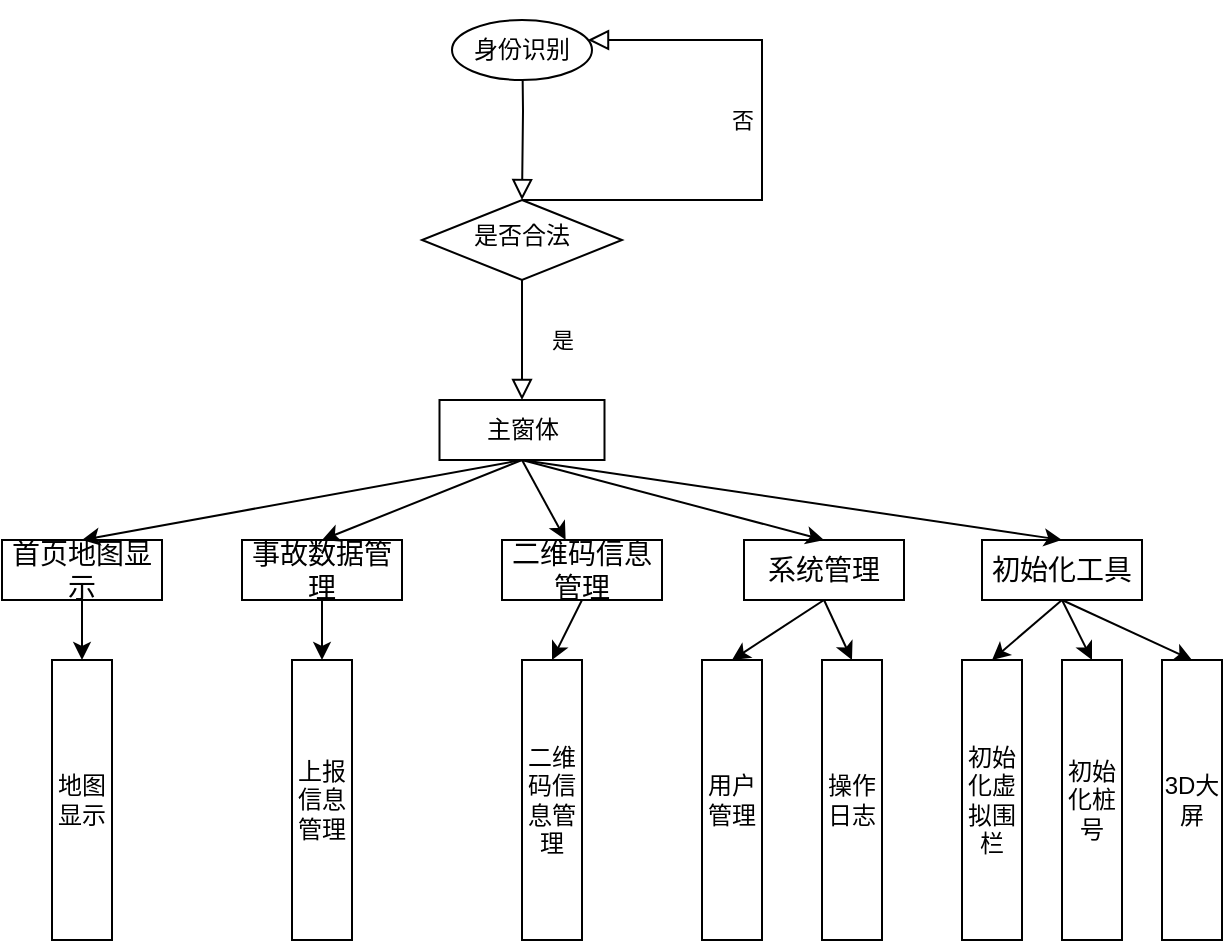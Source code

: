 <mxfile version="15.8.8" type="github">
  <diagram id="C5RBs43oDa-KdzZeNtuy" name="Page-1">
    <mxGraphModel dx="805" dy="489" grid="1" gridSize="10" guides="1" tooltips="1" connect="1" arrows="1" fold="1" page="1" pageScale="1" pageWidth="827" pageHeight="1169" math="0" shadow="0">
      <root>
        <mxCell id="WIyWlLk6GJQsqaUBKTNV-0" />
        <mxCell id="WIyWlLk6GJQsqaUBKTNV-1" parent="WIyWlLk6GJQsqaUBKTNV-0" />
        <mxCell id="WIyWlLk6GJQsqaUBKTNV-2" value="" style="rounded=0;html=1;jettySize=auto;orthogonalLoop=1;fontSize=11;endArrow=block;endFill=0;endSize=8;strokeWidth=1;shadow=0;labelBackgroundColor=none;edgeStyle=orthogonalEdgeStyle;" parent="WIyWlLk6GJQsqaUBKTNV-1" target="WIyWlLk6GJQsqaUBKTNV-6" edge="1">
          <mxGeometry relative="1" as="geometry">
            <mxPoint x="410" y="70" as="sourcePoint" />
          </mxGeometry>
        </mxCell>
        <mxCell id="WIyWlLk6GJQsqaUBKTNV-4" value="是" style="rounded=0;html=1;jettySize=auto;orthogonalLoop=1;fontSize=11;endArrow=block;endFill=0;endSize=8;strokeWidth=1;shadow=0;labelBackgroundColor=none;edgeStyle=orthogonalEdgeStyle;entryX=0.5;entryY=0;entryDx=0;entryDy=0;" parent="WIyWlLk6GJQsqaUBKTNV-1" source="WIyWlLk6GJQsqaUBKTNV-6" target="DYwpo6e40cLKwMjcjsmL-1" edge="1">
          <mxGeometry y="20" relative="1" as="geometry">
            <mxPoint as="offset" />
            <mxPoint x="410" y="240" as="targetPoint" />
          </mxGeometry>
        </mxCell>
        <mxCell id="WIyWlLk6GJQsqaUBKTNV-5" value="否" style="edgeStyle=orthogonalEdgeStyle;rounded=0;html=1;jettySize=auto;orthogonalLoop=1;fontSize=11;endArrow=block;endFill=0;endSize=8;strokeWidth=1;shadow=0;labelBackgroundColor=none;" parent="WIyWlLk6GJQsqaUBKTNV-1" source="WIyWlLk6GJQsqaUBKTNV-6" target="DYwpo6e40cLKwMjcjsmL-0" edge="1">
          <mxGeometry x="0.115" y="10" relative="1" as="geometry">
            <mxPoint as="offset" />
            <mxPoint x="530" y="40" as="targetPoint" />
            <Array as="points">
              <mxPoint x="530" y="160" />
              <mxPoint x="530" y="80" />
            </Array>
          </mxGeometry>
        </mxCell>
        <mxCell id="WIyWlLk6GJQsqaUBKTNV-6" value="是否合法" style="rhombus;whiteSpace=wrap;html=1;shadow=0;fontFamily=Helvetica;fontSize=12;align=center;strokeWidth=1;spacing=6;spacingTop=-4;" parent="WIyWlLk6GJQsqaUBKTNV-1" vertex="1">
          <mxGeometry x="360" y="160" width="100" height="40" as="geometry" />
        </mxCell>
        <mxCell id="DYwpo6e40cLKwMjcjsmL-0" value="身份识别" style="ellipse;whiteSpace=wrap;html=1;" vertex="1" parent="WIyWlLk6GJQsqaUBKTNV-1">
          <mxGeometry x="375" y="70" width="70" height="30" as="geometry" />
        </mxCell>
        <mxCell id="DYwpo6e40cLKwMjcjsmL-1" value="主窗体" style="rounded=0;whiteSpace=wrap;html=1;" vertex="1" parent="WIyWlLk6GJQsqaUBKTNV-1">
          <mxGeometry x="368.75" y="260" width="82.5" height="30" as="geometry" />
        </mxCell>
        <mxCell id="DYwpo6e40cLKwMjcjsmL-2" value="&lt;p class=&quot;MsoNormal&quot;&gt;&lt;span style=&quot;font-size: 10.5pt&quot;&gt;首页地图显示&lt;/span&gt;&lt;/p&gt;" style="rounded=0;whiteSpace=wrap;html=1;" vertex="1" parent="WIyWlLk6GJQsqaUBKTNV-1">
          <mxGeometry x="150" y="330" width="80" height="30" as="geometry" />
        </mxCell>
        <mxCell id="DYwpo6e40cLKwMjcjsmL-7" value="&lt;p class=&quot;MsoNormal&quot;&gt;&lt;span style=&quot;font-size: 10.5pt&quot;&gt;二维码信息管理&lt;/span&gt;&lt;/p&gt;" style="rounded=0;whiteSpace=wrap;html=1;" vertex="1" parent="WIyWlLk6GJQsqaUBKTNV-1">
          <mxGeometry x="400" y="330" width="80" height="30" as="geometry" />
        </mxCell>
        <mxCell id="DYwpo6e40cLKwMjcjsmL-8" value="&lt;p class=&quot;MsoNormal&quot;&gt;&lt;span style=&quot;font-size: 10.5pt&quot;&gt;系统管理&lt;/span&gt;&lt;/p&gt;" style="rounded=0;whiteSpace=wrap;html=1;" vertex="1" parent="WIyWlLk6GJQsqaUBKTNV-1">
          <mxGeometry x="521" y="330" width="80" height="30" as="geometry" />
        </mxCell>
        <mxCell id="DYwpo6e40cLKwMjcjsmL-9" value="&lt;p class=&quot;MsoNormal&quot;&gt;&lt;span style=&quot;font-size: 10.5pt&quot;&gt;&lt;font face=&quot;宋体&quot;&gt;初始化工具&lt;/font&gt;&lt;/span&gt;&lt;/p&gt;" style="rounded=0;whiteSpace=wrap;html=1;" vertex="1" parent="WIyWlLk6GJQsqaUBKTNV-1">
          <mxGeometry x="640" y="330" width="80" height="30" as="geometry" />
        </mxCell>
        <mxCell id="DYwpo6e40cLKwMjcjsmL-10" value="&lt;p class=&quot;MsoNormal&quot;&gt;&lt;span style=&quot;font-size: 10.5pt&quot;&gt;事故数据管理&lt;/span&gt;&lt;/p&gt;" style="rounded=0;whiteSpace=wrap;html=1;" vertex="1" parent="WIyWlLk6GJQsqaUBKTNV-1">
          <mxGeometry x="270" y="330" width="80" height="30" as="geometry" />
        </mxCell>
        <mxCell id="DYwpo6e40cLKwMjcjsmL-12" value="" style="endArrow=classic;html=1;rounded=0;exitX=0.5;exitY=1;exitDx=0;exitDy=0;entryX=0.5;entryY=0;entryDx=0;entryDy=0;" edge="1" parent="WIyWlLk6GJQsqaUBKTNV-1" source="DYwpo6e40cLKwMjcjsmL-1" target="DYwpo6e40cLKwMjcjsmL-2">
          <mxGeometry width="50" height="50" relative="1" as="geometry">
            <mxPoint x="460" y="360" as="sourcePoint" />
            <mxPoint x="510" y="310" as="targetPoint" />
          </mxGeometry>
        </mxCell>
        <mxCell id="DYwpo6e40cLKwMjcjsmL-13" value="" style="endArrow=classic;html=1;rounded=0;entryX=0.5;entryY=0;entryDx=0;entryDy=0;" edge="1" parent="WIyWlLk6GJQsqaUBKTNV-1" target="DYwpo6e40cLKwMjcjsmL-10">
          <mxGeometry width="50" height="50" relative="1" as="geometry">
            <mxPoint x="410" y="290" as="sourcePoint" />
            <mxPoint x="200" y="330" as="targetPoint" />
          </mxGeometry>
        </mxCell>
        <mxCell id="DYwpo6e40cLKwMjcjsmL-14" value="" style="endArrow=classic;html=1;rounded=0;" edge="1" parent="WIyWlLk6GJQsqaUBKTNV-1" target="DYwpo6e40cLKwMjcjsmL-7">
          <mxGeometry width="50" height="50" relative="1" as="geometry">
            <mxPoint x="410" y="290" as="sourcePoint" />
            <mxPoint x="320" y="340" as="targetPoint" />
          </mxGeometry>
        </mxCell>
        <mxCell id="DYwpo6e40cLKwMjcjsmL-15" value="" style="endArrow=classic;html=1;rounded=0;exitX=0.5;exitY=1;exitDx=0;exitDy=0;entryX=0.5;entryY=0;entryDx=0;entryDy=0;" edge="1" parent="WIyWlLk6GJQsqaUBKTNV-1" source="DYwpo6e40cLKwMjcjsmL-1" target="DYwpo6e40cLKwMjcjsmL-8">
          <mxGeometry width="50" height="50" relative="1" as="geometry">
            <mxPoint x="420" y="300" as="sourcePoint" />
            <mxPoint x="441.818" y="340" as="targetPoint" />
          </mxGeometry>
        </mxCell>
        <mxCell id="DYwpo6e40cLKwMjcjsmL-17" value="" style="endArrow=classic;html=1;rounded=0;exitX=0.5;exitY=1;exitDx=0;exitDy=0;entryX=0.5;entryY=0;entryDx=0;entryDy=0;" edge="1" parent="WIyWlLk6GJQsqaUBKTNV-1" source="DYwpo6e40cLKwMjcjsmL-1" target="DYwpo6e40cLKwMjcjsmL-9">
          <mxGeometry width="50" height="50" relative="1" as="geometry">
            <mxPoint x="420" y="300" as="sourcePoint" />
            <mxPoint x="570" y="340" as="targetPoint" />
          </mxGeometry>
        </mxCell>
        <mxCell id="DYwpo6e40cLKwMjcjsmL-18" value="地图显示" style="rounded=0;whiteSpace=wrap;html=1;labelBorderColor=none;" vertex="1" parent="WIyWlLk6GJQsqaUBKTNV-1">
          <mxGeometry x="175" y="390" width="30" height="140" as="geometry" />
        </mxCell>
        <mxCell id="DYwpo6e40cLKwMjcjsmL-19" value="上报信息管理" style="rounded=0;whiteSpace=wrap;html=1;labelBorderColor=none;" vertex="1" parent="WIyWlLk6GJQsqaUBKTNV-1">
          <mxGeometry x="295" y="390" width="30" height="140" as="geometry" />
        </mxCell>
        <mxCell id="DYwpo6e40cLKwMjcjsmL-20" value="二维码信息管理" style="rounded=0;whiteSpace=wrap;html=1;labelBorderColor=none;" vertex="1" parent="WIyWlLk6GJQsqaUBKTNV-1">
          <mxGeometry x="410" y="390" width="30" height="140" as="geometry" />
        </mxCell>
        <mxCell id="DYwpo6e40cLKwMjcjsmL-21" value="用户管理" style="rounded=0;whiteSpace=wrap;html=1;labelBorderColor=none;" vertex="1" parent="WIyWlLk6GJQsqaUBKTNV-1">
          <mxGeometry x="500" y="390" width="30" height="140" as="geometry" />
        </mxCell>
        <mxCell id="DYwpo6e40cLKwMjcjsmL-22" value="操作日志" style="rounded=0;whiteSpace=wrap;html=1;labelBorderColor=none;" vertex="1" parent="WIyWlLk6GJQsqaUBKTNV-1">
          <mxGeometry x="560" y="390" width="30" height="140" as="geometry" />
        </mxCell>
        <mxCell id="DYwpo6e40cLKwMjcjsmL-23" value="初始化虚拟围栏" style="rounded=0;whiteSpace=wrap;html=1;labelBorderColor=none;" vertex="1" parent="WIyWlLk6GJQsqaUBKTNV-1">
          <mxGeometry x="630" y="390" width="30" height="140" as="geometry" />
        </mxCell>
        <mxCell id="DYwpo6e40cLKwMjcjsmL-24" value="初始化桩号" style="rounded=0;whiteSpace=wrap;html=1;labelBorderColor=none;" vertex="1" parent="WIyWlLk6GJQsqaUBKTNV-1">
          <mxGeometry x="680" y="390" width="30" height="140" as="geometry" />
        </mxCell>
        <mxCell id="DYwpo6e40cLKwMjcjsmL-25" value="3D大屏" style="rounded=0;whiteSpace=wrap;html=1;labelBorderColor=none;" vertex="1" parent="WIyWlLk6GJQsqaUBKTNV-1">
          <mxGeometry x="730" y="390" width="30" height="140" as="geometry" />
        </mxCell>
        <mxCell id="DYwpo6e40cLKwMjcjsmL-27" value="" style="endArrow=classic;html=1;rounded=0;fontFamily=Helvetica;exitX=0.5;exitY=1;exitDx=0;exitDy=0;entryX=0.5;entryY=0;entryDx=0;entryDy=0;" edge="1" parent="WIyWlLk6GJQsqaUBKTNV-1" source="DYwpo6e40cLKwMjcjsmL-2" target="DYwpo6e40cLKwMjcjsmL-18">
          <mxGeometry width="50" height="50" relative="1" as="geometry">
            <mxPoint x="460" y="320" as="sourcePoint" />
            <mxPoint x="510" y="270" as="targetPoint" />
          </mxGeometry>
        </mxCell>
        <mxCell id="DYwpo6e40cLKwMjcjsmL-28" value="" style="endArrow=classic;html=1;rounded=0;fontFamily=Helvetica;exitX=0.5;exitY=1;exitDx=0;exitDy=0;entryX=0.5;entryY=0;entryDx=0;entryDy=0;" edge="1" parent="WIyWlLk6GJQsqaUBKTNV-1" source="DYwpo6e40cLKwMjcjsmL-9" target="DYwpo6e40cLKwMjcjsmL-25">
          <mxGeometry width="50" height="50" relative="1" as="geometry">
            <mxPoint x="460" y="320" as="sourcePoint" />
            <mxPoint x="510" y="270" as="targetPoint" />
          </mxGeometry>
        </mxCell>
        <mxCell id="DYwpo6e40cLKwMjcjsmL-29" value="" style="endArrow=classic;html=1;rounded=0;fontFamily=Helvetica;exitX=0.5;exitY=1;exitDx=0;exitDy=0;entryX=0.5;entryY=0;entryDx=0;entryDy=0;" edge="1" parent="WIyWlLk6GJQsqaUBKTNV-1" source="DYwpo6e40cLKwMjcjsmL-9" target="DYwpo6e40cLKwMjcjsmL-24">
          <mxGeometry width="50" height="50" relative="1" as="geometry">
            <mxPoint x="460" y="320" as="sourcePoint" />
            <mxPoint x="510" y="270" as="targetPoint" />
          </mxGeometry>
        </mxCell>
        <mxCell id="DYwpo6e40cLKwMjcjsmL-30" value="" style="endArrow=classic;html=1;rounded=0;fontFamily=Helvetica;exitX=0.5;exitY=1;exitDx=0;exitDy=0;entryX=0.5;entryY=0;entryDx=0;entryDy=0;" edge="1" parent="WIyWlLk6GJQsqaUBKTNV-1" source="DYwpo6e40cLKwMjcjsmL-9" target="DYwpo6e40cLKwMjcjsmL-23">
          <mxGeometry width="50" height="50" relative="1" as="geometry">
            <mxPoint x="460" y="320" as="sourcePoint" />
            <mxPoint x="510" y="270" as="targetPoint" />
          </mxGeometry>
        </mxCell>
        <mxCell id="DYwpo6e40cLKwMjcjsmL-31" value="" style="endArrow=classic;html=1;rounded=0;fontFamily=Helvetica;exitX=0.5;exitY=1;exitDx=0;exitDy=0;entryX=0.5;entryY=0;entryDx=0;entryDy=0;" edge="1" parent="WIyWlLk6GJQsqaUBKTNV-1" source="DYwpo6e40cLKwMjcjsmL-8" target="DYwpo6e40cLKwMjcjsmL-22">
          <mxGeometry width="50" height="50" relative="1" as="geometry">
            <mxPoint x="460" y="320" as="sourcePoint" />
            <mxPoint x="510" y="270" as="targetPoint" />
          </mxGeometry>
        </mxCell>
        <mxCell id="DYwpo6e40cLKwMjcjsmL-32" value="" style="endArrow=classic;html=1;rounded=0;fontFamily=Helvetica;exitX=0.5;exitY=1;exitDx=0;exitDy=0;entryX=0.5;entryY=0;entryDx=0;entryDy=0;" edge="1" parent="WIyWlLk6GJQsqaUBKTNV-1" source="DYwpo6e40cLKwMjcjsmL-8" target="DYwpo6e40cLKwMjcjsmL-21">
          <mxGeometry width="50" height="50" relative="1" as="geometry">
            <mxPoint x="460" y="320" as="sourcePoint" />
            <mxPoint x="510" y="270" as="targetPoint" />
          </mxGeometry>
        </mxCell>
        <mxCell id="DYwpo6e40cLKwMjcjsmL-33" value="" style="endArrow=classic;html=1;rounded=0;fontFamily=Helvetica;exitX=0.5;exitY=1;exitDx=0;exitDy=0;entryX=0.5;entryY=0;entryDx=0;entryDy=0;" edge="1" parent="WIyWlLk6GJQsqaUBKTNV-1" source="DYwpo6e40cLKwMjcjsmL-7" target="DYwpo6e40cLKwMjcjsmL-20">
          <mxGeometry width="50" height="50" relative="1" as="geometry">
            <mxPoint x="460" y="320" as="sourcePoint" />
            <mxPoint x="510" y="270" as="targetPoint" />
          </mxGeometry>
        </mxCell>
        <mxCell id="DYwpo6e40cLKwMjcjsmL-34" value="" style="endArrow=classic;html=1;rounded=0;fontFamily=Helvetica;exitX=0.5;exitY=1;exitDx=0;exitDy=0;entryX=0.5;entryY=0;entryDx=0;entryDy=0;" edge="1" parent="WIyWlLk6GJQsqaUBKTNV-1" source="DYwpo6e40cLKwMjcjsmL-10" target="DYwpo6e40cLKwMjcjsmL-19">
          <mxGeometry width="50" height="50" relative="1" as="geometry">
            <mxPoint x="330" y="380" as="sourcePoint" />
            <mxPoint x="380" y="330" as="targetPoint" />
          </mxGeometry>
        </mxCell>
      </root>
    </mxGraphModel>
  </diagram>
</mxfile>

